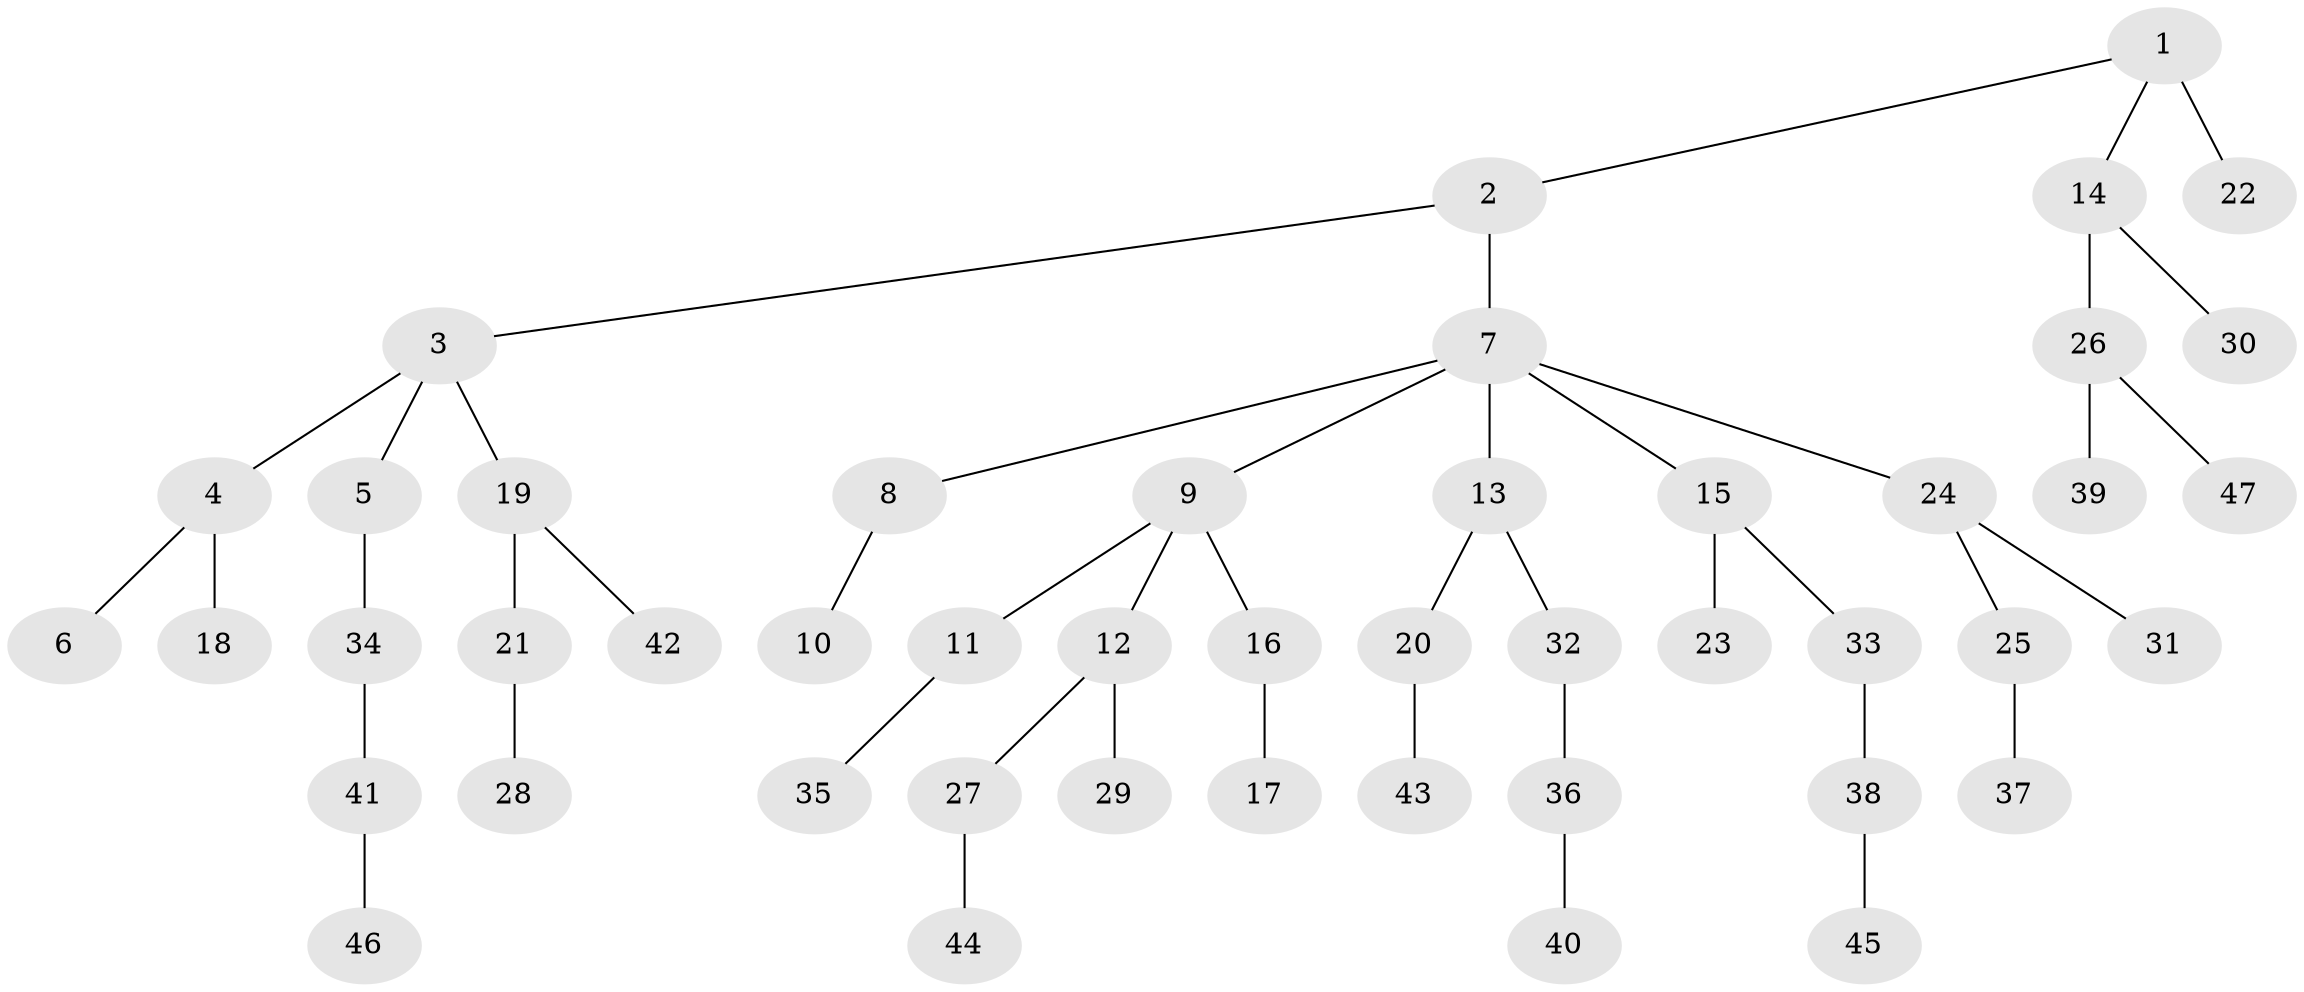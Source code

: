// original degree distribution, {3: 0.1794871794871795, 4: 0.07692307692307693, 2: 0.2692307692307692, 6: 0.01282051282051282, 5: 0.01282051282051282, 1: 0.44871794871794873}
// Generated by graph-tools (version 1.1) at 2025/51/03/04/25 22:51:28]
// undirected, 47 vertices, 46 edges
graph export_dot {
  node [color=gray90,style=filled];
  1;
  2;
  3;
  4;
  5;
  6;
  7;
  8;
  9;
  10;
  11;
  12;
  13;
  14;
  15;
  16;
  17;
  18;
  19;
  20;
  21;
  22;
  23;
  24;
  25;
  26;
  27;
  28;
  29;
  30;
  31;
  32;
  33;
  34;
  35;
  36;
  37;
  38;
  39;
  40;
  41;
  42;
  43;
  44;
  45;
  46;
  47;
  1 -- 2 [weight=1.0];
  1 -- 14 [weight=1.0];
  1 -- 22 [weight=2.0];
  2 -- 3 [weight=1.0];
  2 -- 7 [weight=1.0];
  3 -- 4 [weight=1.0];
  3 -- 5 [weight=1.0];
  3 -- 19 [weight=1.0];
  4 -- 6 [weight=1.0];
  4 -- 18 [weight=1.0];
  5 -- 34 [weight=1.0];
  7 -- 8 [weight=1.0];
  7 -- 9 [weight=1.0];
  7 -- 13 [weight=1.0];
  7 -- 15 [weight=1.0];
  7 -- 24 [weight=1.0];
  8 -- 10 [weight=1.0];
  9 -- 11 [weight=1.0];
  9 -- 12 [weight=1.0];
  9 -- 16 [weight=1.0];
  11 -- 35 [weight=1.0];
  12 -- 27 [weight=1.0];
  12 -- 29 [weight=1.0];
  13 -- 20 [weight=1.0];
  13 -- 32 [weight=1.0];
  14 -- 26 [weight=1.0];
  14 -- 30 [weight=1.0];
  15 -- 23 [weight=1.0];
  15 -- 33 [weight=1.0];
  16 -- 17 [weight=1.0];
  19 -- 21 [weight=1.0];
  19 -- 42 [weight=1.0];
  20 -- 43 [weight=1.0];
  21 -- 28 [weight=1.0];
  24 -- 25 [weight=1.0];
  24 -- 31 [weight=1.0];
  25 -- 37 [weight=1.0];
  26 -- 39 [weight=1.0];
  26 -- 47 [weight=1.0];
  27 -- 44 [weight=1.0];
  32 -- 36 [weight=1.0];
  33 -- 38 [weight=1.0];
  34 -- 41 [weight=1.0];
  36 -- 40 [weight=1.0];
  38 -- 45 [weight=1.0];
  41 -- 46 [weight=1.0];
}
